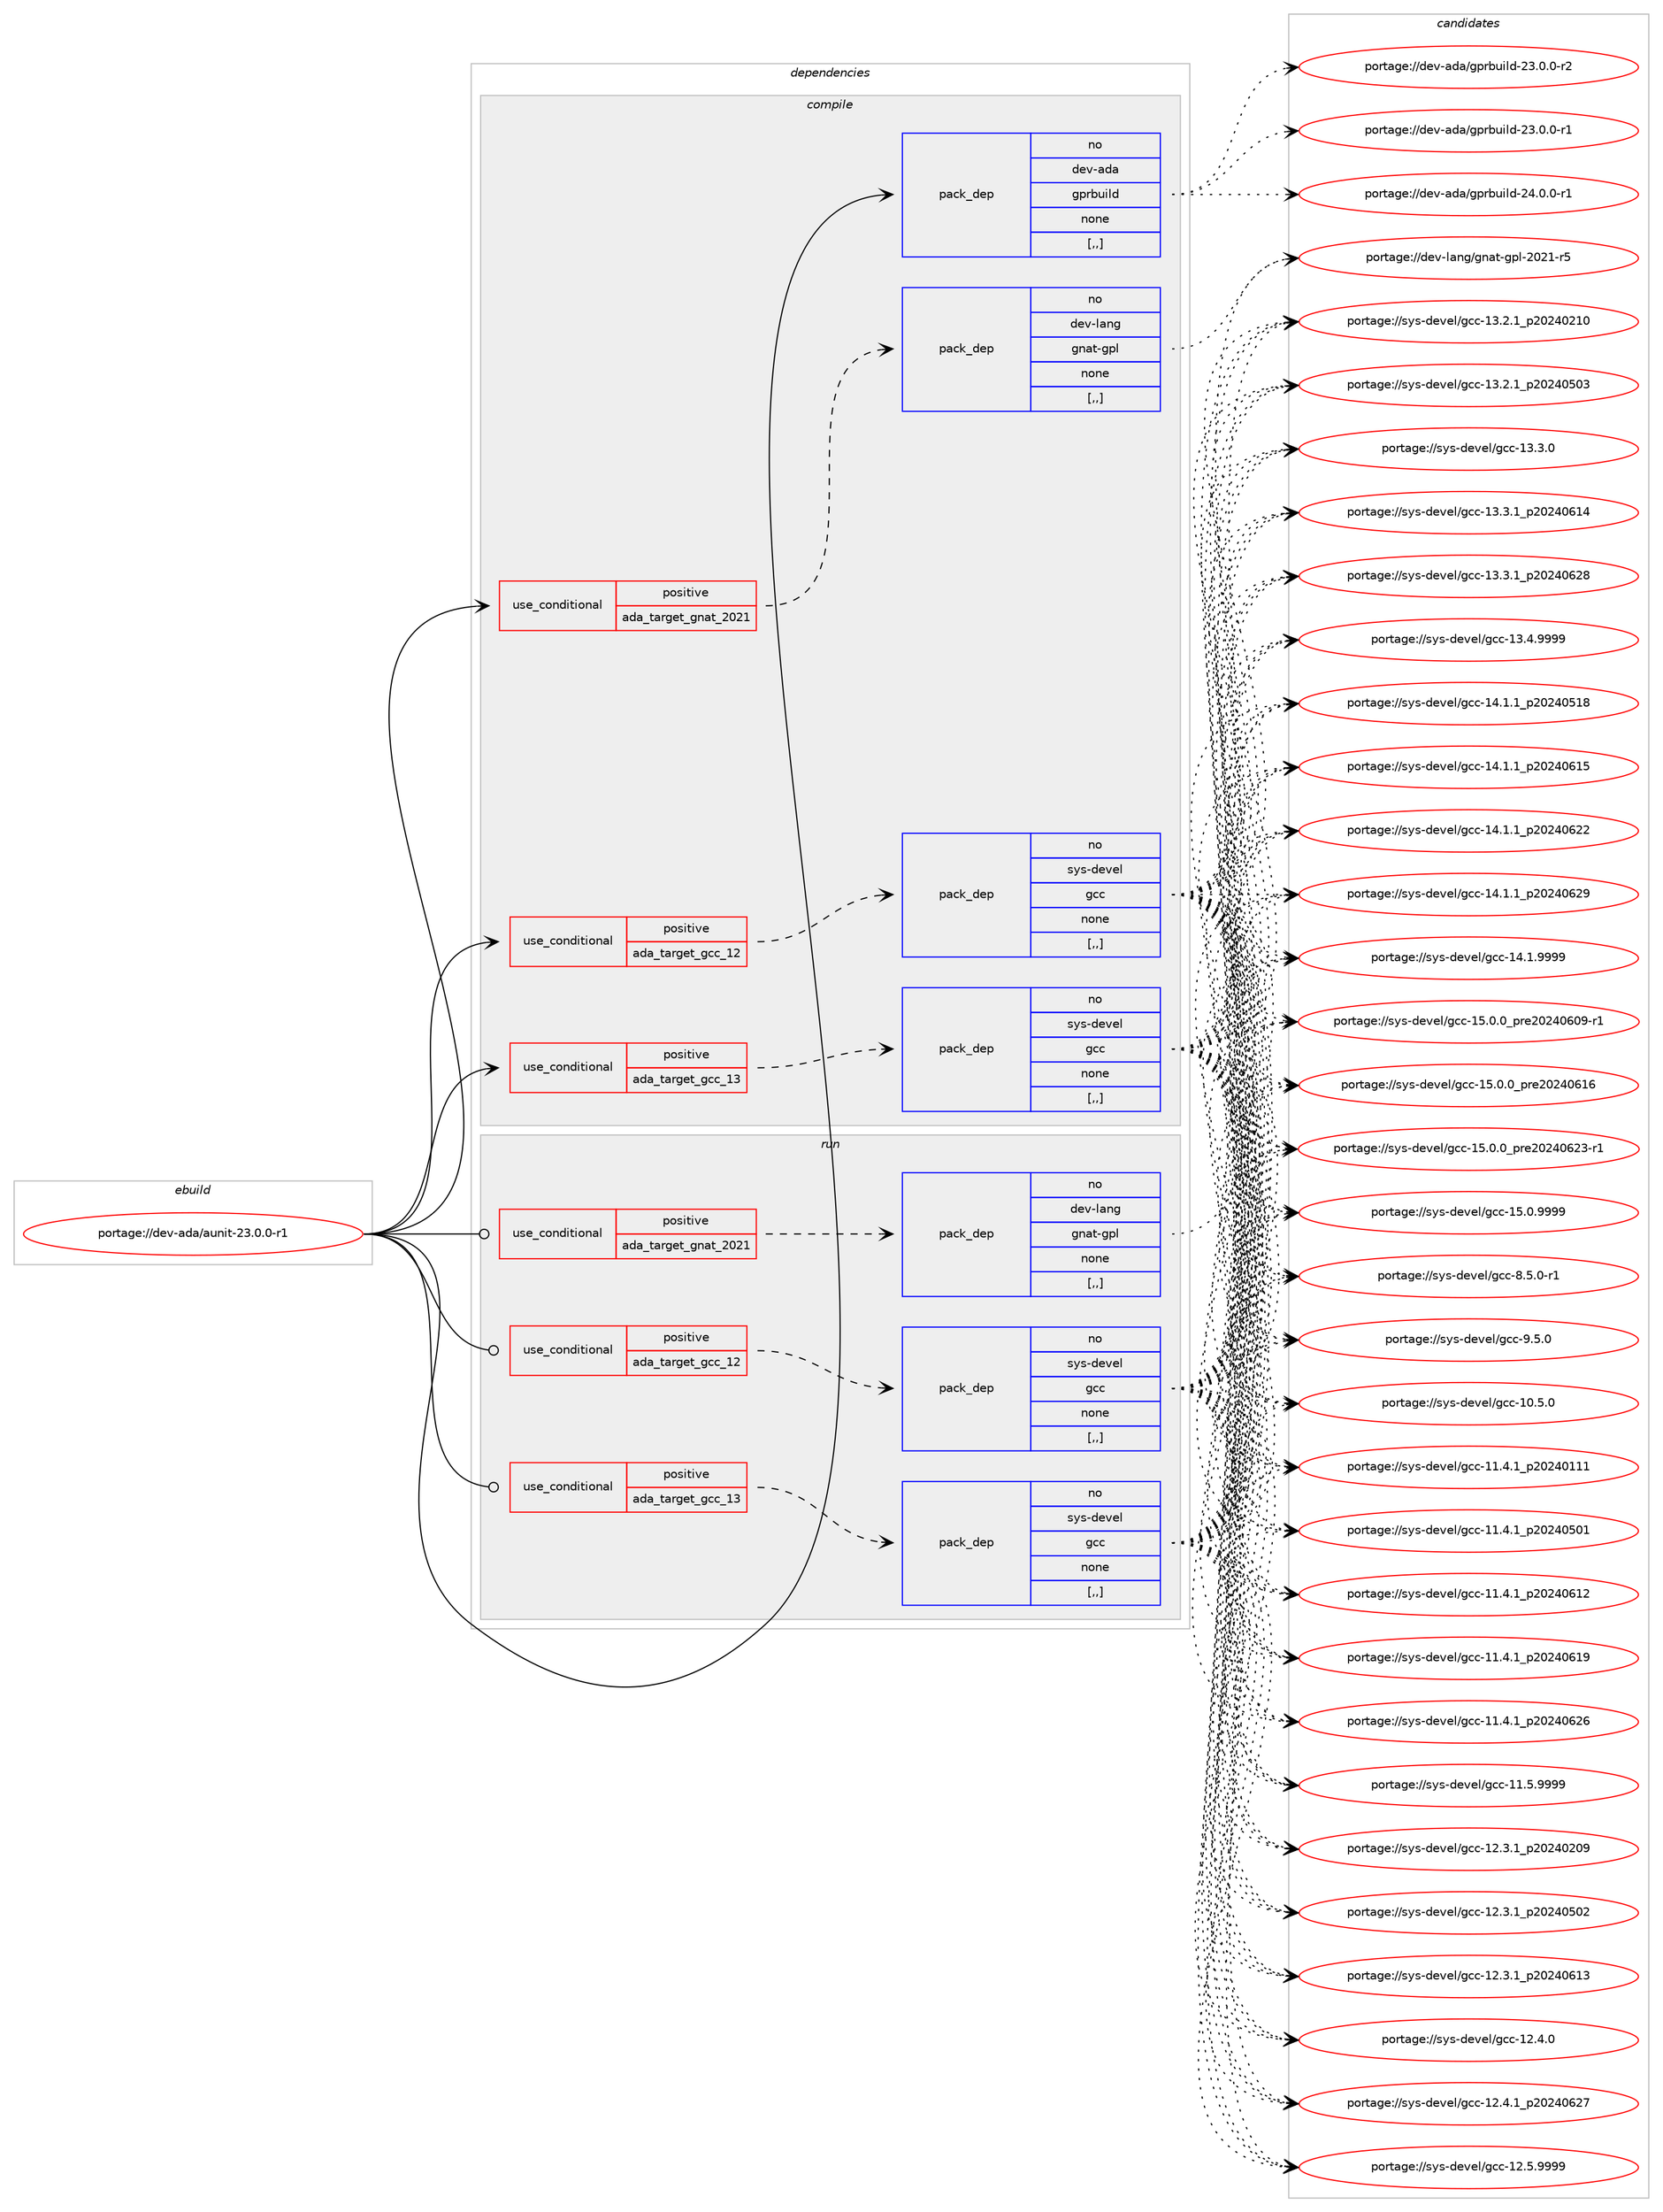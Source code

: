 digraph prolog {

# *************
# Graph options
# *************

newrank=true;
concentrate=true;
compound=true;
graph [rankdir=LR,fontname=Helvetica,fontsize=10,ranksep=1.5];#, ranksep=2.5, nodesep=0.2];
edge  [arrowhead=vee];
node  [fontname=Helvetica,fontsize=10];

# **********
# The ebuild
# **********

subgraph cluster_leftcol {
color=gray;
rank=same;
label=<<i>ebuild</i>>;
id [label="portage://dev-ada/aunit-23.0.0-r1", color=red, width=4, href="../dev-ada/aunit-23.0.0-r1.svg"];
}

# ****************
# The dependencies
# ****************

subgraph cluster_midcol {
color=gray;
label=<<i>dependencies</i>>;
subgraph cluster_compile {
fillcolor="#eeeeee";
style=filled;
label=<<i>compile</i>>;
subgraph cond15978 {
dependency62006 [label=<<TABLE BORDER="0" CELLBORDER="1" CELLSPACING="0" CELLPADDING="4"><TR><TD ROWSPAN="3" CELLPADDING="10">use_conditional</TD></TR><TR><TD>positive</TD></TR><TR><TD>ada_target_gcc_12</TD></TR></TABLE>>, shape=none, color=red];
subgraph pack45137 {
dependency62007 [label=<<TABLE BORDER="0" CELLBORDER="1" CELLSPACING="0" CELLPADDING="4" WIDTH="220"><TR><TD ROWSPAN="6" CELLPADDING="30">pack_dep</TD></TR><TR><TD WIDTH="110">no</TD></TR><TR><TD>sys-devel</TD></TR><TR><TD>gcc</TD></TR><TR><TD>none</TD></TR><TR><TD>[,,]</TD></TR></TABLE>>, shape=none, color=blue];
}
dependency62006:e -> dependency62007:w [weight=20,style="dashed",arrowhead="vee"];
}
id:e -> dependency62006:w [weight=20,style="solid",arrowhead="vee"];
subgraph cond15979 {
dependency62008 [label=<<TABLE BORDER="0" CELLBORDER="1" CELLSPACING="0" CELLPADDING="4"><TR><TD ROWSPAN="3" CELLPADDING="10">use_conditional</TD></TR><TR><TD>positive</TD></TR><TR><TD>ada_target_gcc_13</TD></TR></TABLE>>, shape=none, color=red];
subgraph pack45138 {
dependency62009 [label=<<TABLE BORDER="0" CELLBORDER="1" CELLSPACING="0" CELLPADDING="4" WIDTH="220"><TR><TD ROWSPAN="6" CELLPADDING="30">pack_dep</TD></TR><TR><TD WIDTH="110">no</TD></TR><TR><TD>sys-devel</TD></TR><TR><TD>gcc</TD></TR><TR><TD>none</TD></TR><TR><TD>[,,]</TD></TR></TABLE>>, shape=none, color=blue];
}
dependency62008:e -> dependency62009:w [weight=20,style="dashed",arrowhead="vee"];
}
id:e -> dependency62008:w [weight=20,style="solid",arrowhead="vee"];
subgraph cond15980 {
dependency62010 [label=<<TABLE BORDER="0" CELLBORDER="1" CELLSPACING="0" CELLPADDING="4"><TR><TD ROWSPAN="3" CELLPADDING="10">use_conditional</TD></TR><TR><TD>positive</TD></TR><TR><TD>ada_target_gnat_2021</TD></TR></TABLE>>, shape=none, color=red];
subgraph pack45139 {
dependency62011 [label=<<TABLE BORDER="0" CELLBORDER="1" CELLSPACING="0" CELLPADDING="4" WIDTH="220"><TR><TD ROWSPAN="6" CELLPADDING="30">pack_dep</TD></TR><TR><TD WIDTH="110">no</TD></TR><TR><TD>dev-lang</TD></TR><TR><TD>gnat-gpl</TD></TR><TR><TD>none</TD></TR><TR><TD>[,,]</TD></TR></TABLE>>, shape=none, color=blue];
}
dependency62010:e -> dependency62011:w [weight=20,style="dashed",arrowhead="vee"];
}
id:e -> dependency62010:w [weight=20,style="solid",arrowhead="vee"];
subgraph pack45140 {
dependency62012 [label=<<TABLE BORDER="0" CELLBORDER="1" CELLSPACING="0" CELLPADDING="4" WIDTH="220"><TR><TD ROWSPAN="6" CELLPADDING="30">pack_dep</TD></TR><TR><TD WIDTH="110">no</TD></TR><TR><TD>dev-ada</TD></TR><TR><TD>gprbuild</TD></TR><TR><TD>none</TD></TR><TR><TD>[,,]</TD></TR></TABLE>>, shape=none, color=blue];
}
id:e -> dependency62012:w [weight=20,style="solid",arrowhead="vee"];
}
subgraph cluster_compileandrun {
fillcolor="#eeeeee";
style=filled;
label=<<i>compile and run</i>>;
}
subgraph cluster_run {
fillcolor="#eeeeee";
style=filled;
label=<<i>run</i>>;
subgraph cond15981 {
dependency62013 [label=<<TABLE BORDER="0" CELLBORDER="1" CELLSPACING="0" CELLPADDING="4"><TR><TD ROWSPAN="3" CELLPADDING="10">use_conditional</TD></TR><TR><TD>positive</TD></TR><TR><TD>ada_target_gcc_12</TD></TR></TABLE>>, shape=none, color=red];
subgraph pack45141 {
dependency62014 [label=<<TABLE BORDER="0" CELLBORDER="1" CELLSPACING="0" CELLPADDING="4" WIDTH="220"><TR><TD ROWSPAN="6" CELLPADDING="30">pack_dep</TD></TR><TR><TD WIDTH="110">no</TD></TR><TR><TD>sys-devel</TD></TR><TR><TD>gcc</TD></TR><TR><TD>none</TD></TR><TR><TD>[,,]</TD></TR></TABLE>>, shape=none, color=blue];
}
dependency62013:e -> dependency62014:w [weight=20,style="dashed",arrowhead="vee"];
}
id:e -> dependency62013:w [weight=20,style="solid",arrowhead="odot"];
subgraph cond15982 {
dependency62015 [label=<<TABLE BORDER="0" CELLBORDER="1" CELLSPACING="0" CELLPADDING="4"><TR><TD ROWSPAN="3" CELLPADDING="10">use_conditional</TD></TR><TR><TD>positive</TD></TR><TR><TD>ada_target_gcc_13</TD></TR></TABLE>>, shape=none, color=red];
subgraph pack45142 {
dependency62016 [label=<<TABLE BORDER="0" CELLBORDER="1" CELLSPACING="0" CELLPADDING="4" WIDTH="220"><TR><TD ROWSPAN="6" CELLPADDING="30">pack_dep</TD></TR><TR><TD WIDTH="110">no</TD></TR><TR><TD>sys-devel</TD></TR><TR><TD>gcc</TD></TR><TR><TD>none</TD></TR><TR><TD>[,,]</TD></TR></TABLE>>, shape=none, color=blue];
}
dependency62015:e -> dependency62016:w [weight=20,style="dashed",arrowhead="vee"];
}
id:e -> dependency62015:w [weight=20,style="solid",arrowhead="odot"];
subgraph cond15983 {
dependency62017 [label=<<TABLE BORDER="0" CELLBORDER="1" CELLSPACING="0" CELLPADDING="4"><TR><TD ROWSPAN="3" CELLPADDING="10">use_conditional</TD></TR><TR><TD>positive</TD></TR><TR><TD>ada_target_gnat_2021</TD></TR></TABLE>>, shape=none, color=red];
subgraph pack45143 {
dependency62018 [label=<<TABLE BORDER="0" CELLBORDER="1" CELLSPACING="0" CELLPADDING="4" WIDTH="220"><TR><TD ROWSPAN="6" CELLPADDING="30">pack_dep</TD></TR><TR><TD WIDTH="110">no</TD></TR><TR><TD>dev-lang</TD></TR><TR><TD>gnat-gpl</TD></TR><TR><TD>none</TD></TR><TR><TD>[,,]</TD></TR></TABLE>>, shape=none, color=blue];
}
dependency62017:e -> dependency62018:w [weight=20,style="dashed",arrowhead="vee"];
}
id:e -> dependency62017:w [weight=20,style="solid",arrowhead="odot"];
}
}

# **************
# The candidates
# **************

subgraph cluster_choices {
rank=same;
color=gray;
label=<<i>candidates</i>>;

subgraph choice45137 {
color=black;
nodesep=1;
choice1151211154510010111810110847103999945494846534648 [label="portage://sys-devel/gcc-10.5.0", color=red, width=4,href="../sys-devel/gcc-10.5.0.svg"];
choice1151211154510010111810110847103999945494946524649951125048505248494949 [label="portage://sys-devel/gcc-11.4.1_p20240111", color=red, width=4,href="../sys-devel/gcc-11.4.1_p20240111.svg"];
choice1151211154510010111810110847103999945494946524649951125048505248534849 [label="portage://sys-devel/gcc-11.4.1_p20240501", color=red, width=4,href="../sys-devel/gcc-11.4.1_p20240501.svg"];
choice1151211154510010111810110847103999945494946524649951125048505248544950 [label="portage://sys-devel/gcc-11.4.1_p20240612", color=red, width=4,href="../sys-devel/gcc-11.4.1_p20240612.svg"];
choice1151211154510010111810110847103999945494946524649951125048505248544957 [label="portage://sys-devel/gcc-11.4.1_p20240619", color=red, width=4,href="../sys-devel/gcc-11.4.1_p20240619.svg"];
choice1151211154510010111810110847103999945494946524649951125048505248545054 [label="portage://sys-devel/gcc-11.4.1_p20240626", color=red, width=4,href="../sys-devel/gcc-11.4.1_p20240626.svg"];
choice1151211154510010111810110847103999945494946534657575757 [label="portage://sys-devel/gcc-11.5.9999", color=red, width=4,href="../sys-devel/gcc-11.5.9999.svg"];
choice1151211154510010111810110847103999945495046514649951125048505248504857 [label="portage://sys-devel/gcc-12.3.1_p20240209", color=red, width=4,href="../sys-devel/gcc-12.3.1_p20240209.svg"];
choice1151211154510010111810110847103999945495046514649951125048505248534850 [label="portage://sys-devel/gcc-12.3.1_p20240502", color=red, width=4,href="../sys-devel/gcc-12.3.1_p20240502.svg"];
choice1151211154510010111810110847103999945495046514649951125048505248544951 [label="portage://sys-devel/gcc-12.3.1_p20240613", color=red, width=4,href="../sys-devel/gcc-12.3.1_p20240613.svg"];
choice1151211154510010111810110847103999945495046524648 [label="portage://sys-devel/gcc-12.4.0", color=red, width=4,href="../sys-devel/gcc-12.4.0.svg"];
choice1151211154510010111810110847103999945495046524649951125048505248545055 [label="portage://sys-devel/gcc-12.4.1_p20240627", color=red, width=4,href="../sys-devel/gcc-12.4.1_p20240627.svg"];
choice1151211154510010111810110847103999945495046534657575757 [label="portage://sys-devel/gcc-12.5.9999", color=red, width=4,href="../sys-devel/gcc-12.5.9999.svg"];
choice1151211154510010111810110847103999945495146504649951125048505248504948 [label="portage://sys-devel/gcc-13.2.1_p20240210", color=red, width=4,href="../sys-devel/gcc-13.2.1_p20240210.svg"];
choice1151211154510010111810110847103999945495146504649951125048505248534851 [label="portage://sys-devel/gcc-13.2.1_p20240503", color=red, width=4,href="../sys-devel/gcc-13.2.1_p20240503.svg"];
choice1151211154510010111810110847103999945495146514648 [label="portage://sys-devel/gcc-13.3.0", color=red, width=4,href="../sys-devel/gcc-13.3.0.svg"];
choice1151211154510010111810110847103999945495146514649951125048505248544952 [label="portage://sys-devel/gcc-13.3.1_p20240614", color=red, width=4,href="../sys-devel/gcc-13.3.1_p20240614.svg"];
choice1151211154510010111810110847103999945495146514649951125048505248545056 [label="portage://sys-devel/gcc-13.3.1_p20240628", color=red, width=4,href="../sys-devel/gcc-13.3.1_p20240628.svg"];
choice1151211154510010111810110847103999945495146524657575757 [label="portage://sys-devel/gcc-13.4.9999", color=red, width=4,href="../sys-devel/gcc-13.4.9999.svg"];
choice1151211154510010111810110847103999945495246494649951125048505248534956 [label="portage://sys-devel/gcc-14.1.1_p20240518", color=red, width=4,href="../sys-devel/gcc-14.1.1_p20240518.svg"];
choice1151211154510010111810110847103999945495246494649951125048505248544953 [label="portage://sys-devel/gcc-14.1.1_p20240615", color=red, width=4,href="../sys-devel/gcc-14.1.1_p20240615.svg"];
choice1151211154510010111810110847103999945495246494649951125048505248545050 [label="portage://sys-devel/gcc-14.1.1_p20240622", color=red, width=4,href="../sys-devel/gcc-14.1.1_p20240622.svg"];
choice1151211154510010111810110847103999945495246494649951125048505248545057 [label="portage://sys-devel/gcc-14.1.1_p20240629", color=red, width=4,href="../sys-devel/gcc-14.1.1_p20240629.svg"];
choice1151211154510010111810110847103999945495246494657575757 [label="portage://sys-devel/gcc-14.1.9999", color=red, width=4,href="../sys-devel/gcc-14.1.9999.svg"];
choice11512111545100101118101108471039999454953464846489511211410150485052485448574511449 [label="portage://sys-devel/gcc-15.0.0_pre20240609-r1", color=red, width=4,href="../sys-devel/gcc-15.0.0_pre20240609-r1.svg"];
choice1151211154510010111810110847103999945495346484648951121141015048505248544954 [label="portage://sys-devel/gcc-15.0.0_pre20240616", color=red, width=4,href="../sys-devel/gcc-15.0.0_pre20240616.svg"];
choice11512111545100101118101108471039999454953464846489511211410150485052485450514511449 [label="portage://sys-devel/gcc-15.0.0_pre20240623-r1", color=red, width=4,href="../sys-devel/gcc-15.0.0_pre20240623-r1.svg"];
choice1151211154510010111810110847103999945495346484657575757 [label="portage://sys-devel/gcc-15.0.9999", color=red, width=4,href="../sys-devel/gcc-15.0.9999.svg"];
choice115121115451001011181011084710399994556465346484511449 [label="portage://sys-devel/gcc-8.5.0-r1", color=red, width=4,href="../sys-devel/gcc-8.5.0-r1.svg"];
choice11512111545100101118101108471039999455746534648 [label="portage://sys-devel/gcc-9.5.0", color=red, width=4,href="../sys-devel/gcc-9.5.0.svg"];
dependency62007:e -> choice1151211154510010111810110847103999945494846534648:w [style=dotted,weight="100"];
dependency62007:e -> choice1151211154510010111810110847103999945494946524649951125048505248494949:w [style=dotted,weight="100"];
dependency62007:e -> choice1151211154510010111810110847103999945494946524649951125048505248534849:w [style=dotted,weight="100"];
dependency62007:e -> choice1151211154510010111810110847103999945494946524649951125048505248544950:w [style=dotted,weight="100"];
dependency62007:e -> choice1151211154510010111810110847103999945494946524649951125048505248544957:w [style=dotted,weight="100"];
dependency62007:e -> choice1151211154510010111810110847103999945494946524649951125048505248545054:w [style=dotted,weight="100"];
dependency62007:e -> choice1151211154510010111810110847103999945494946534657575757:w [style=dotted,weight="100"];
dependency62007:e -> choice1151211154510010111810110847103999945495046514649951125048505248504857:w [style=dotted,weight="100"];
dependency62007:e -> choice1151211154510010111810110847103999945495046514649951125048505248534850:w [style=dotted,weight="100"];
dependency62007:e -> choice1151211154510010111810110847103999945495046514649951125048505248544951:w [style=dotted,weight="100"];
dependency62007:e -> choice1151211154510010111810110847103999945495046524648:w [style=dotted,weight="100"];
dependency62007:e -> choice1151211154510010111810110847103999945495046524649951125048505248545055:w [style=dotted,weight="100"];
dependency62007:e -> choice1151211154510010111810110847103999945495046534657575757:w [style=dotted,weight="100"];
dependency62007:e -> choice1151211154510010111810110847103999945495146504649951125048505248504948:w [style=dotted,weight="100"];
dependency62007:e -> choice1151211154510010111810110847103999945495146504649951125048505248534851:w [style=dotted,weight="100"];
dependency62007:e -> choice1151211154510010111810110847103999945495146514648:w [style=dotted,weight="100"];
dependency62007:e -> choice1151211154510010111810110847103999945495146514649951125048505248544952:w [style=dotted,weight="100"];
dependency62007:e -> choice1151211154510010111810110847103999945495146514649951125048505248545056:w [style=dotted,weight="100"];
dependency62007:e -> choice1151211154510010111810110847103999945495146524657575757:w [style=dotted,weight="100"];
dependency62007:e -> choice1151211154510010111810110847103999945495246494649951125048505248534956:w [style=dotted,weight="100"];
dependency62007:e -> choice1151211154510010111810110847103999945495246494649951125048505248544953:w [style=dotted,weight="100"];
dependency62007:e -> choice1151211154510010111810110847103999945495246494649951125048505248545050:w [style=dotted,weight="100"];
dependency62007:e -> choice1151211154510010111810110847103999945495246494649951125048505248545057:w [style=dotted,weight="100"];
dependency62007:e -> choice1151211154510010111810110847103999945495246494657575757:w [style=dotted,weight="100"];
dependency62007:e -> choice11512111545100101118101108471039999454953464846489511211410150485052485448574511449:w [style=dotted,weight="100"];
dependency62007:e -> choice1151211154510010111810110847103999945495346484648951121141015048505248544954:w [style=dotted,weight="100"];
dependency62007:e -> choice11512111545100101118101108471039999454953464846489511211410150485052485450514511449:w [style=dotted,weight="100"];
dependency62007:e -> choice1151211154510010111810110847103999945495346484657575757:w [style=dotted,weight="100"];
dependency62007:e -> choice115121115451001011181011084710399994556465346484511449:w [style=dotted,weight="100"];
dependency62007:e -> choice11512111545100101118101108471039999455746534648:w [style=dotted,weight="100"];
}
subgraph choice45138 {
color=black;
nodesep=1;
choice1151211154510010111810110847103999945494846534648 [label="portage://sys-devel/gcc-10.5.0", color=red, width=4,href="../sys-devel/gcc-10.5.0.svg"];
choice1151211154510010111810110847103999945494946524649951125048505248494949 [label="portage://sys-devel/gcc-11.4.1_p20240111", color=red, width=4,href="../sys-devel/gcc-11.4.1_p20240111.svg"];
choice1151211154510010111810110847103999945494946524649951125048505248534849 [label="portage://sys-devel/gcc-11.4.1_p20240501", color=red, width=4,href="../sys-devel/gcc-11.4.1_p20240501.svg"];
choice1151211154510010111810110847103999945494946524649951125048505248544950 [label="portage://sys-devel/gcc-11.4.1_p20240612", color=red, width=4,href="../sys-devel/gcc-11.4.1_p20240612.svg"];
choice1151211154510010111810110847103999945494946524649951125048505248544957 [label="portage://sys-devel/gcc-11.4.1_p20240619", color=red, width=4,href="../sys-devel/gcc-11.4.1_p20240619.svg"];
choice1151211154510010111810110847103999945494946524649951125048505248545054 [label="portage://sys-devel/gcc-11.4.1_p20240626", color=red, width=4,href="../sys-devel/gcc-11.4.1_p20240626.svg"];
choice1151211154510010111810110847103999945494946534657575757 [label="portage://sys-devel/gcc-11.5.9999", color=red, width=4,href="../sys-devel/gcc-11.5.9999.svg"];
choice1151211154510010111810110847103999945495046514649951125048505248504857 [label="portage://sys-devel/gcc-12.3.1_p20240209", color=red, width=4,href="../sys-devel/gcc-12.3.1_p20240209.svg"];
choice1151211154510010111810110847103999945495046514649951125048505248534850 [label="portage://sys-devel/gcc-12.3.1_p20240502", color=red, width=4,href="../sys-devel/gcc-12.3.1_p20240502.svg"];
choice1151211154510010111810110847103999945495046514649951125048505248544951 [label="portage://sys-devel/gcc-12.3.1_p20240613", color=red, width=4,href="../sys-devel/gcc-12.3.1_p20240613.svg"];
choice1151211154510010111810110847103999945495046524648 [label="portage://sys-devel/gcc-12.4.0", color=red, width=4,href="../sys-devel/gcc-12.4.0.svg"];
choice1151211154510010111810110847103999945495046524649951125048505248545055 [label="portage://sys-devel/gcc-12.4.1_p20240627", color=red, width=4,href="../sys-devel/gcc-12.4.1_p20240627.svg"];
choice1151211154510010111810110847103999945495046534657575757 [label="portage://sys-devel/gcc-12.5.9999", color=red, width=4,href="../sys-devel/gcc-12.5.9999.svg"];
choice1151211154510010111810110847103999945495146504649951125048505248504948 [label="portage://sys-devel/gcc-13.2.1_p20240210", color=red, width=4,href="../sys-devel/gcc-13.2.1_p20240210.svg"];
choice1151211154510010111810110847103999945495146504649951125048505248534851 [label="portage://sys-devel/gcc-13.2.1_p20240503", color=red, width=4,href="../sys-devel/gcc-13.2.1_p20240503.svg"];
choice1151211154510010111810110847103999945495146514648 [label="portage://sys-devel/gcc-13.3.0", color=red, width=4,href="../sys-devel/gcc-13.3.0.svg"];
choice1151211154510010111810110847103999945495146514649951125048505248544952 [label="portage://sys-devel/gcc-13.3.1_p20240614", color=red, width=4,href="../sys-devel/gcc-13.3.1_p20240614.svg"];
choice1151211154510010111810110847103999945495146514649951125048505248545056 [label="portage://sys-devel/gcc-13.3.1_p20240628", color=red, width=4,href="../sys-devel/gcc-13.3.1_p20240628.svg"];
choice1151211154510010111810110847103999945495146524657575757 [label="portage://sys-devel/gcc-13.4.9999", color=red, width=4,href="../sys-devel/gcc-13.4.9999.svg"];
choice1151211154510010111810110847103999945495246494649951125048505248534956 [label="portage://sys-devel/gcc-14.1.1_p20240518", color=red, width=4,href="../sys-devel/gcc-14.1.1_p20240518.svg"];
choice1151211154510010111810110847103999945495246494649951125048505248544953 [label="portage://sys-devel/gcc-14.1.1_p20240615", color=red, width=4,href="../sys-devel/gcc-14.1.1_p20240615.svg"];
choice1151211154510010111810110847103999945495246494649951125048505248545050 [label="portage://sys-devel/gcc-14.1.1_p20240622", color=red, width=4,href="../sys-devel/gcc-14.1.1_p20240622.svg"];
choice1151211154510010111810110847103999945495246494649951125048505248545057 [label="portage://sys-devel/gcc-14.1.1_p20240629", color=red, width=4,href="../sys-devel/gcc-14.1.1_p20240629.svg"];
choice1151211154510010111810110847103999945495246494657575757 [label="portage://sys-devel/gcc-14.1.9999", color=red, width=4,href="../sys-devel/gcc-14.1.9999.svg"];
choice11512111545100101118101108471039999454953464846489511211410150485052485448574511449 [label="portage://sys-devel/gcc-15.0.0_pre20240609-r1", color=red, width=4,href="../sys-devel/gcc-15.0.0_pre20240609-r1.svg"];
choice1151211154510010111810110847103999945495346484648951121141015048505248544954 [label="portage://sys-devel/gcc-15.0.0_pre20240616", color=red, width=4,href="../sys-devel/gcc-15.0.0_pre20240616.svg"];
choice11512111545100101118101108471039999454953464846489511211410150485052485450514511449 [label="portage://sys-devel/gcc-15.0.0_pre20240623-r1", color=red, width=4,href="../sys-devel/gcc-15.0.0_pre20240623-r1.svg"];
choice1151211154510010111810110847103999945495346484657575757 [label="portage://sys-devel/gcc-15.0.9999", color=red, width=4,href="../sys-devel/gcc-15.0.9999.svg"];
choice115121115451001011181011084710399994556465346484511449 [label="portage://sys-devel/gcc-8.5.0-r1", color=red, width=4,href="../sys-devel/gcc-8.5.0-r1.svg"];
choice11512111545100101118101108471039999455746534648 [label="portage://sys-devel/gcc-9.5.0", color=red, width=4,href="../sys-devel/gcc-9.5.0.svg"];
dependency62009:e -> choice1151211154510010111810110847103999945494846534648:w [style=dotted,weight="100"];
dependency62009:e -> choice1151211154510010111810110847103999945494946524649951125048505248494949:w [style=dotted,weight="100"];
dependency62009:e -> choice1151211154510010111810110847103999945494946524649951125048505248534849:w [style=dotted,weight="100"];
dependency62009:e -> choice1151211154510010111810110847103999945494946524649951125048505248544950:w [style=dotted,weight="100"];
dependency62009:e -> choice1151211154510010111810110847103999945494946524649951125048505248544957:w [style=dotted,weight="100"];
dependency62009:e -> choice1151211154510010111810110847103999945494946524649951125048505248545054:w [style=dotted,weight="100"];
dependency62009:e -> choice1151211154510010111810110847103999945494946534657575757:w [style=dotted,weight="100"];
dependency62009:e -> choice1151211154510010111810110847103999945495046514649951125048505248504857:w [style=dotted,weight="100"];
dependency62009:e -> choice1151211154510010111810110847103999945495046514649951125048505248534850:w [style=dotted,weight="100"];
dependency62009:e -> choice1151211154510010111810110847103999945495046514649951125048505248544951:w [style=dotted,weight="100"];
dependency62009:e -> choice1151211154510010111810110847103999945495046524648:w [style=dotted,weight="100"];
dependency62009:e -> choice1151211154510010111810110847103999945495046524649951125048505248545055:w [style=dotted,weight="100"];
dependency62009:e -> choice1151211154510010111810110847103999945495046534657575757:w [style=dotted,weight="100"];
dependency62009:e -> choice1151211154510010111810110847103999945495146504649951125048505248504948:w [style=dotted,weight="100"];
dependency62009:e -> choice1151211154510010111810110847103999945495146504649951125048505248534851:w [style=dotted,weight="100"];
dependency62009:e -> choice1151211154510010111810110847103999945495146514648:w [style=dotted,weight="100"];
dependency62009:e -> choice1151211154510010111810110847103999945495146514649951125048505248544952:w [style=dotted,weight="100"];
dependency62009:e -> choice1151211154510010111810110847103999945495146514649951125048505248545056:w [style=dotted,weight="100"];
dependency62009:e -> choice1151211154510010111810110847103999945495146524657575757:w [style=dotted,weight="100"];
dependency62009:e -> choice1151211154510010111810110847103999945495246494649951125048505248534956:w [style=dotted,weight="100"];
dependency62009:e -> choice1151211154510010111810110847103999945495246494649951125048505248544953:w [style=dotted,weight="100"];
dependency62009:e -> choice1151211154510010111810110847103999945495246494649951125048505248545050:w [style=dotted,weight="100"];
dependency62009:e -> choice1151211154510010111810110847103999945495246494649951125048505248545057:w [style=dotted,weight="100"];
dependency62009:e -> choice1151211154510010111810110847103999945495246494657575757:w [style=dotted,weight="100"];
dependency62009:e -> choice11512111545100101118101108471039999454953464846489511211410150485052485448574511449:w [style=dotted,weight="100"];
dependency62009:e -> choice1151211154510010111810110847103999945495346484648951121141015048505248544954:w [style=dotted,weight="100"];
dependency62009:e -> choice11512111545100101118101108471039999454953464846489511211410150485052485450514511449:w [style=dotted,weight="100"];
dependency62009:e -> choice1151211154510010111810110847103999945495346484657575757:w [style=dotted,weight="100"];
dependency62009:e -> choice115121115451001011181011084710399994556465346484511449:w [style=dotted,weight="100"];
dependency62009:e -> choice11512111545100101118101108471039999455746534648:w [style=dotted,weight="100"];
}
subgraph choice45139 {
color=black;
nodesep=1;
choice100101118451089711010347103110971164510311210845504850494511453 [label="portage://dev-lang/gnat-gpl-2021-r5", color=red, width=4,href="../dev-lang/gnat-gpl-2021-r5.svg"];
dependency62011:e -> choice100101118451089711010347103110971164510311210845504850494511453:w [style=dotted,weight="100"];
}
subgraph choice45140 {
color=black;
nodesep=1;
choice1001011184597100974710311211498117105108100455051464846484511449 [label="portage://dev-ada/gprbuild-23.0.0-r1", color=red, width=4,href="../dev-ada/gprbuild-23.0.0-r1.svg"];
choice1001011184597100974710311211498117105108100455051464846484511450 [label="portage://dev-ada/gprbuild-23.0.0-r2", color=red, width=4,href="../dev-ada/gprbuild-23.0.0-r2.svg"];
choice1001011184597100974710311211498117105108100455052464846484511449 [label="portage://dev-ada/gprbuild-24.0.0-r1", color=red, width=4,href="../dev-ada/gprbuild-24.0.0-r1.svg"];
dependency62012:e -> choice1001011184597100974710311211498117105108100455051464846484511449:w [style=dotted,weight="100"];
dependency62012:e -> choice1001011184597100974710311211498117105108100455051464846484511450:w [style=dotted,weight="100"];
dependency62012:e -> choice1001011184597100974710311211498117105108100455052464846484511449:w [style=dotted,weight="100"];
}
subgraph choice45141 {
color=black;
nodesep=1;
choice1151211154510010111810110847103999945494846534648 [label="portage://sys-devel/gcc-10.5.0", color=red, width=4,href="../sys-devel/gcc-10.5.0.svg"];
choice1151211154510010111810110847103999945494946524649951125048505248494949 [label="portage://sys-devel/gcc-11.4.1_p20240111", color=red, width=4,href="../sys-devel/gcc-11.4.1_p20240111.svg"];
choice1151211154510010111810110847103999945494946524649951125048505248534849 [label="portage://sys-devel/gcc-11.4.1_p20240501", color=red, width=4,href="../sys-devel/gcc-11.4.1_p20240501.svg"];
choice1151211154510010111810110847103999945494946524649951125048505248544950 [label="portage://sys-devel/gcc-11.4.1_p20240612", color=red, width=4,href="../sys-devel/gcc-11.4.1_p20240612.svg"];
choice1151211154510010111810110847103999945494946524649951125048505248544957 [label="portage://sys-devel/gcc-11.4.1_p20240619", color=red, width=4,href="../sys-devel/gcc-11.4.1_p20240619.svg"];
choice1151211154510010111810110847103999945494946524649951125048505248545054 [label="portage://sys-devel/gcc-11.4.1_p20240626", color=red, width=4,href="../sys-devel/gcc-11.4.1_p20240626.svg"];
choice1151211154510010111810110847103999945494946534657575757 [label="portage://sys-devel/gcc-11.5.9999", color=red, width=4,href="../sys-devel/gcc-11.5.9999.svg"];
choice1151211154510010111810110847103999945495046514649951125048505248504857 [label="portage://sys-devel/gcc-12.3.1_p20240209", color=red, width=4,href="../sys-devel/gcc-12.3.1_p20240209.svg"];
choice1151211154510010111810110847103999945495046514649951125048505248534850 [label="portage://sys-devel/gcc-12.3.1_p20240502", color=red, width=4,href="../sys-devel/gcc-12.3.1_p20240502.svg"];
choice1151211154510010111810110847103999945495046514649951125048505248544951 [label="portage://sys-devel/gcc-12.3.1_p20240613", color=red, width=4,href="../sys-devel/gcc-12.3.1_p20240613.svg"];
choice1151211154510010111810110847103999945495046524648 [label="portage://sys-devel/gcc-12.4.0", color=red, width=4,href="../sys-devel/gcc-12.4.0.svg"];
choice1151211154510010111810110847103999945495046524649951125048505248545055 [label="portage://sys-devel/gcc-12.4.1_p20240627", color=red, width=4,href="../sys-devel/gcc-12.4.1_p20240627.svg"];
choice1151211154510010111810110847103999945495046534657575757 [label="portage://sys-devel/gcc-12.5.9999", color=red, width=4,href="../sys-devel/gcc-12.5.9999.svg"];
choice1151211154510010111810110847103999945495146504649951125048505248504948 [label="portage://sys-devel/gcc-13.2.1_p20240210", color=red, width=4,href="../sys-devel/gcc-13.2.1_p20240210.svg"];
choice1151211154510010111810110847103999945495146504649951125048505248534851 [label="portage://sys-devel/gcc-13.2.1_p20240503", color=red, width=4,href="../sys-devel/gcc-13.2.1_p20240503.svg"];
choice1151211154510010111810110847103999945495146514648 [label="portage://sys-devel/gcc-13.3.0", color=red, width=4,href="../sys-devel/gcc-13.3.0.svg"];
choice1151211154510010111810110847103999945495146514649951125048505248544952 [label="portage://sys-devel/gcc-13.3.1_p20240614", color=red, width=4,href="../sys-devel/gcc-13.3.1_p20240614.svg"];
choice1151211154510010111810110847103999945495146514649951125048505248545056 [label="portage://sys-devel/gcc-13.3.1_p20240628", color=red, width=4,href="../sys-devel/gcc-13.3.1_p20240628.svg"];
choice1151211154510010111810110847103999945495146524657575757 [label="portage://sys-devel/gcc-13.4.9999", color=red, width=4,href="../sys-devel/gcc-13.4.9999.svg"];
choice1151211154510010111810110847103999945495246494649951125048505248534956 [label="portage://sys-devel/gcc-14.1.1_p20240518", color=red, width=4,href="../sys-devel/gcc-14.1.1_p20240518.svg"];
choice1151211154510010111810110847103999945495246494649951125048505248544953 [label="portage://sys-devel/gcc-14.1.1_p20240615", color=red, width=4,href="../sys-devel/gcc-14.1.1_p20240615.svg"];
choice1151211154510010111810110847103999945495246494649951125048505248545050 [label="portage://sys-devel/gcc-14.1.1_p20240622", color=red, width=4,href="../sys-devel/gcc-14.1.1_p20240622.svg"];
choice1151211154510010111810110847103999945495246494649951125048505248545057 [label="portage://sys-devel/gcc-14.1.1_p20240629", color=red, width=4,href="../sys-devel/gcc-14.1.1_p20240629.svg"];
choice1151211154510010111810110847103999945495246494657575757 [label="portage://sys-devel/gcc-14.1.9999", color=red, width=4,href="../sys-devel/gcc-14.1.9999.svg"];
choice11512111545100101118101108471039999454953464846489511211410150485052485448574511449 [label="portage://sys-devel/gcc-15.0.0_pre20240609-r1", color=red, width=4,href="../sys-devel/gcc-15.0.0_pre20240609-r1.svg"];
choice1151211154510010111810110847103999945495346484648951121141015048505248544954 [label="portage://sys-devel/gcc-15.0.0_pre20240616", color=red, width=4,href="../sys-devel/gcc-15.0.0_pre20240616.svg"];
choice11512111545100101118101108471039999454953464846489511211410150485052485450514511449 [label="portage://sys-devel/gcc-15.0.0_pre20240623-r1", color=red, width=4,href="../sys-devel/gcc-15.0.0_pre20240623-r1.svg"];
choice1151211154510010111810110847103999945495346484657575757 [label="portage://sys-devel/gcc-15.0.9999", color=red, width=4,href="../sys-devel/gcc-15.0.9999.svg"];
choice115121115451001011181011084710399994556465346484511449 [label="portage://sys-devel/gcc-8.5.0-r1", color=red, width=4,href="../sys-devel/gcc-8.5.0-r1.svg"];
choice11512111545100101118101108471039999455746534648 [label="portage://sys-devel/gcc-9.5.0", color=red, width=4,href="../sys-devel/gcc-9.5.0.svg"];
dependency62014:e -> choice1151211154510010111810110847103999945494846534648:w [style=dotted,weight="100"];
dependency62014:e -> choice1151211154510010111810110847103999945494946524649951125048505248494949:w [style=dotted,weight="100"];
dependency62014:e -> choice1151211154510010111810110847103999945494946524649951125048505248534849:w [style=dotted,weight="100"];
dependency62014:e -> choice1151211154510010111810110847103999945494946524649951125048505248544950:w [style=dotted,weight="100"];
dependency62014:e -> choice1151211154510010111810110847103999945494946524649951125048505248544957:w [style=dotted,weight="100"];
dependency62014:e -> choice1151211154510010111810110847103999945494946524649951125048505248545054:w [style=dotted,weight="100"];
dependency62014:e -> choice1151211154510010111810110847103999945494946534657575757:w [style=dotted,weight="100"];
dependency62014:e -> choice1151211154510010111810110847103999945495046514649951125048505248504857:w [style=dotted,weight="100"];
dependency62014:e -> choice1151211154510010111810110847103999945495046514649951125048505248534850:w [style=dotted,weight="100"];
dependency62014:e -> choice1151211154510010111810110847103999945495046514649951125048505248544951:w [style=dotted,weight="100"];
dependency62014:e -> choice1151211154510010111810110847103999945495046524648:w [style=dotted,weight="100"];
dependency62014:e -> choice1151211154510010111810110847103999945495046524649951125048505248545055:w [style=dotted,weight="100"];
dependency62014:e -> choice1151211154510010111810110847103999945495046534657575757:w [style=dotted,weight="100"];
dependency62014:e -> choice1151211154510010111810110847103999945495146504649951125048505248504948:w [style=dotted,weight="100"];
dependency62014:e -> choice1151211154510010111810110847103999945495146504649951125048505248534851:w [style=dotted,weight="100"];
dependency62014:e -> choice1151211154510010111810110847103999945495146514648:w [style=dotted,weight="100"];
dependency62014:e -> choice1151211154510010111810110847103999945495146514649951125048505248544952:w [style=dotted,weight="100"];
dependency62014:e -> choice1151211154510010111810110847103999945495146514649951125048505248545056:w [style=dotted,weight="100"];
dependency62014:e -> choice1151211154510010111810110847103999945495146524657575757:w [style=dotted,weight="100"];
dependency62014:e -> choice1151211154510010111810110847103999945495246494649951125048505248534956:w [style=dotted,weight="100"];
dependency62014:e -> choice1151211154510010111810110847103999945495246494649951125048505248544953:w [style=dotted,weight="100"];
dependency62014:e -> choice1151211154510010111810110847103999945495246494649951125048505248545050:w [style=dotted,weight="100"];
dependency62014:e -> choice1151211154510010111810110847103999945495246494649951125048505248545057:w [style=dotted,weight="100"];
dependency62014:e -> choice1151211154510010111810110847103999945495246494657575757:w [style=dotted,weight="100"];
dependency62014:e -> choice11512111545100101118101108471039999454953464846489511211410150485052485448574511449:w [style=dotted,weight="100"];
dependency62014:e -> choice1151211154510010111810110847103999945495346484648951121141015048505248544954:w [style=dotted,weight="100"];
dependency62014:e -> choice11512111545100101118101108471039999454953464846489511211410150485052485450514511449:w [style=dotted,weight="100"];
dependency62014:e -> choice1151211154510010111810110847103999945495346484657575757:w [style=dotted,weight="100"];
dependency62014:e -> choice115121115451001011181011084710399994556465346484511449:w [style=dotted,weight="100"];
dependency62014:e -> choice11512111545100101118101108471039999455746534648:w [style=dotted,weight="100"];
}
subgraph choice45142 {
color=black;
nodesep=1;
choice1151211154510010111810110847103999945494846534648 [label="portage://sys-devel/gcc-10.5.0", color=red, width=4,href="../sys-devel/gcc-10.5.0.svg"];
choice1151211154510010111810110847103999945494946524649951125048505248494949 [label="portage://sys-devel/gcc-11.4.1_p20240111", color=red, width=4,href="../sys-devel/gcc-11.4.1_p20240111.svg"];
choice1151211154510010111810110847103999945494946524649951125048505248534849 [label="portage://sys-devel/gcc-11.4.1_p20240501", color=red, width=4,href="../sys-devel/gcc-11.4.1_p20240501.svg"];
choice1151211154510010111810110847103999945494946524649951125048505248544950 [label="portage://sys-devel/gcc-11.4.1_p20240612", color=red, width=4,href="../sys-devel/gcc-11.4.1_p20240612.svg"];
choice1151211154510010111810110847103999945494946524649951125048505248544957 [label="portage://sys-devel/gcc-11.4.1_p20240619", color=red, width=4,href="../sys-devel/gcc-11.4.1_p20240619.svg"];
choice1151211154510010111810110847103999945494946524649951125048505248545054 [label="portage://sys-devel/gcc-11.4.1_p20240626", color=red, width=4,href="../sys-devel/gcc-11.4.1_p20240626.svg"];
choice1151211154510010111810110847103999945494946534657575757 [label="portage://sys-devel/gcc-11.5.9999", color=red, width=4,href="../sys-devel/gcc-11.5.9999.svg"];
choice1151211154510010111810110847103999945495046514649951125048505248504857 [label="portage://sys-devel/gcc-12.3.1_p20240209", color=red, width=4,href="../sys-devel/gcc-12.3.1_p20240209.svg"];
choice1151211154510010111810110847103999945495046514649951125048505248534850 [label="portage://sys-devel/gcc-12.3.1_p20240502", color=red, width=4,href="../sys-devel/gcc-12.3.1_p20240502.svg"];
choice1151211154510010111810110847103999945495046514649951125048505248544951 [label="portage://sys-devel/gcc-12.3.1_p20240613", color=red, width=4,href="../sys-devel/gcc-12.3.1_p20240613.svg"];
choice1151211154510010111810110847103999945495046524648 [label="portage://sys-devel/gcc-12.4.0", color=red, width=4,href="../sys-devel/gcc-12.4.0.svg"];
choice1151211154510010111810110847103999945495046524649951125048505248545055 [label="portage://sys-devel/gcc-12.4.1_p20240627", color=red, width=4,href="../sys-devel/gcc-12.4.1_p20240627.svg"];
choice1151211154510010111810110847103999945495046534657575757 [label="portage://sys-devel/gcc-12.5.9999", color=red, width=4,href="../sys-devel/gcc-12.5.9999.svg"];
choice1151211154510010111810110847103999945495146504649951125048505248504948 [label="portage://sys-devel/gcc-13.2.1_p20240210", color=red, width=4,href="../sys-devel/gcc-13.2.1_p20240210.svg"];
choice1151211154510010111810110847103999945495146504649951125048505248534851 [label="portage://sys-devel/gcc-13.2.1_p20240503", color=red, width=4,href="../sys-devel/gcc-13.2.1_p20240503.svg"];
choice1151211154510010111810110847103999945495146514648 [label="portage://sys-devel/gcc-13.3.0", color=red, width=4,href="../sys-devel/gcc-13.3.0.svg"];
choice1151211154510010111810110847103999945495146514649951125048505248544952 [label="portage://sys-devel/gcc-13.3.1_p20240614", color=red, width=4,href="../sys-devel/gcc-13.3.1_p20240614.svg"];
choice1151211154510010111810110847103999945495146514649951125048505248545056 [label="portage://sys-devel/gcc-13.3.1_p20240628", color=red, width=4,href="../sys-devel/gcc-13.3.1_p20240628.svg"];
choice1151211154510010111810110847103999945495146524657575757 [label="portage://sys-devel/gcc-13.4.9999", color=red, width=4,href="../sys-devel/gcc-13.4.9999.svg"];
choice1151211154510010111810110847103999945495246494649951125048505248534956 [label="portage://sys-devel/gcc-14.1.1_p20240518", color=red, width=4,href="../sys-devel/gcc-14.1.1_p20240518.svg"];
choice1151211154510010111810110847103999945495246494649951125048505248544953 [label="portage://sys-devel/gcc-14.1.1_p20240615", color=red, width=4,href="../sys-devel/gcc-14.1.1_p20240615.svg"];
choice1151211154510010111810110847103999945495246494649951125048505248545050 [label="portage://sys-devel/gcc-14.1.1_p20240622", color=red, width=4,href="../sys-devel/gcc-14.1.1_p20240622.svg"];
choice1151211154510010111810110847103999945495246494649951125048505248545057 [label="portage://sys-devel/gcc-14.1.1_p20240629", color=red, width=4,href="../sys-devel/gcc-14.1.1_p20240629.svg"];
choice1151211154510010111810110847103999945495246494657575757 [label="portage://sys-devel/gcc-14.1.9999", color=red, width=4,href="../sys-devel/gcc-14.1.9999.svg"];
choice11512111545100101118101108471039999454953464846489511211410150485052485448574511449 [label="portage://sys-devel/gcc-15.0.0_pre20240609-r1", color=red, width=4,href="../sys-devel/gcc-15.0.0_pre20240609-r1.svg"];
choice1151211154510010111810110847103999945495346484648951121141015048505248544954 [label="portage://sys-devel/gcc-15.0.0_pre20240616", color=red, width=4,href="../sys-devel/gcc-15.0.0_pre20240616.svg"];
choice11512111545100101118101108471039999454953464846489511211410150485052485450514511449 [label="portage://sys-devel/gcc-15.0.0_pre20240623-r1", color=red, width=4,href="../sys-devel/gcc-15.0.0_pre20240623-r1.svg"];
choice1151211154510010111810110847103999945495346484657575757 [label="portage://sys-devel/gcc-15.0.9999", color=red, width=4,href="../sys-devel/gcc-15.0.9999.svg"];
choice115121115451001011181011084710399994556465346484511449 [label="portage://sys-devel/gcc-8.5.0-r1", color=red, width=4,href="../sys-devel/gcc-8.5.0-r1.svg"];
choice11512111545100101118101108471039999455746534648 [label="portage://sys-devel/gcc-9.5.0", color=red, width=4,href="../sys-devel/gcc-9.5.0.svg"];
dependency62016:e -> choice1151211154510010111810110847103999945494846534648:w [style=dotted,weight="100"];
dependency62016:e -> choice1151211154510010111810110847103999945494946524649951125048505248494949:w [style=dotted,weight="100"];
dependency62016:e -> choice1151211154510010111810110847103999945494946524649951125048505248534849:w [style=dotted,weight="100"];
dependency62016:e -> choice1151211154510010111810110847103999945494946524649951125048505248544950:w [style=dotted,weight="100"];
dependency62016:e -> choice1151211154510010111810110847103999945494946524649951125048505248544957:w [style=dotted,weight="100"];
dependency62016:e -> choice1151211154510010111810110847103999945494946524649951125048505248545054:w [style=dotted,weight="100"];
dependency62016:e -> choice1151211154510010111810110847103999945494946534657575757:w [style=dotted,weight="100"];
dependency62016:e -> choice1151211154510010111810110847103999945495046514649951125048505248504857:w [style=dotted,weight="100"];
dependency62016:e -> choice1151211154510010111810110847103999945495046514649951125048505248534850:w [style=dotted,weight="100"];
dependency62016:e -> choice1151211154510010111810110847103999945495046514649951125048505248544951:w [style=dotted,weight="100"];
dependency62016:e -> choice1151211154510010111810110847103999945495046524648:w [style=dotted,weight="100"];
dependency62016:e -> choice1151211154510010111810110847103999945495046524649951125048505248545055:w [style=dotted,weight="100"];
dependency62016:e -> choice1151211154510010111810110847103999945495046534657575757:w [style=dotted,weight="100"];
dependency62016:e -> choice1151211154510010111810110847103999945495146504649951125048505248504948:w [style=dotted,weight="100"];
dependency62016:e -> choice1151211154510010111810110847103999945495146504649951125048505248534851:w [style=dotted,weight="100"];
dependency62016:e -> choice1151211154510010111810110847103999945495146514648:w [style=dotted,weight="100"];
dependency62016:e -> choice1151211154510010111810110847103999945495146514649951125048505248544952:w [style=dotted,weight="100"];
dependency62016:e -> choice1151211154510010111810110847103999945495146514649951125048505248545056:w [style=dotted,weight="100"];
dependency62016:e -> choice1151211154510010111810110847103999945495146524657575757:w [style=dotted,weight="100"];
dependency62016:e -> choice1151211154510010111810110847103999945495246494649951125048505248534956:w [style=dotted,weight="100"];
dependency62016:e -> choice1151211154510010111810110847103999945495246494649951125048505248544953:w [style=dotted,weight="100"];
dependency62016:e -> choice1151211154510010111810110847103999945495246494649951125048505248545050:w [style=dotted,weight="100"];
dependency62016:e -> choice1151211154510010111810110847103999945495246494649951125048505248545057:w [style=dotted,weight="100"];
dependency62016:e -> choice1151211154510010111810110847103999945495246494657575757:w [style=dotted,weight="100"];
dependency62016:e -> choice11512111545100101118101108471039999454953464846489511211410150485052485448574511449:w [style=dotted,weight="100"];
dependency62016:e -> choice1151211154510010111810110847103999945495346484648951121141015048505248544954:w [style=dotted,weight="100"];
dependency62016:e -> choice11512111545100101118101108471039999454953464846489511211410150485052485450514511449:w [style=dotted,weight="100"];
dependency62016:e -> choice1151211154510010111810110847103999945495346484657575757:w [style=dotted,weight="100"];
dependency62016:e -> choice115121115451001011181011084710399994556465346484511449:w [style=dotted,weight="100"];
dependency62016:e -> choice11512111545100101118101108471039999455746534648:w [style=dotted,weight="100"];
}
subgraph choice45143 {
color=black;
nodesep=1;
choice100101118451089711010347103110971164510311210845504850494511453 [label="portage://dev-lang/gnat-gpl-2021-r5", color=red, width=4,href="../dev-lang/gnat-gpl-2021-r5.svg"];
dependency62018:e -> choice100101118451089711010347103110971164510311210845504850494511453:w [style=dotted,weight="100"];
}
}

}
